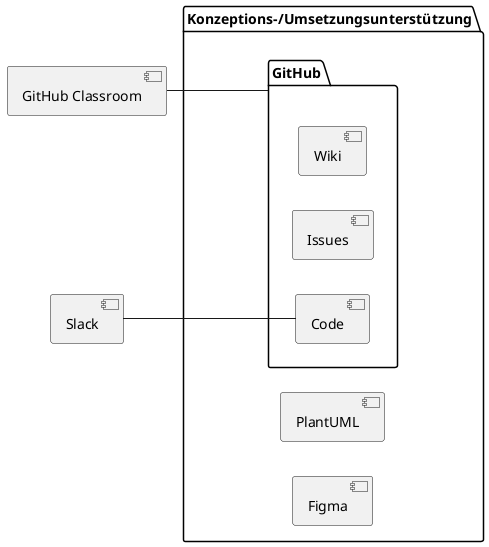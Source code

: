@startuml
left to right direction

package "Konzeptions-/Umsetzungsunterstützung" { 
package "GitHub" as PAC01 { 
component [Wiki] as SYS02
component [Issues] as SYS03
component [Code] as SYS04
}
component [PlantUML] as SYS05
component [Figma] as SYS08
}
component [GitHub Classroom] as SYS01
component [Slack] as SYS07

SYS01 -- PAC01
SYS07 -- SYS04
@enduml